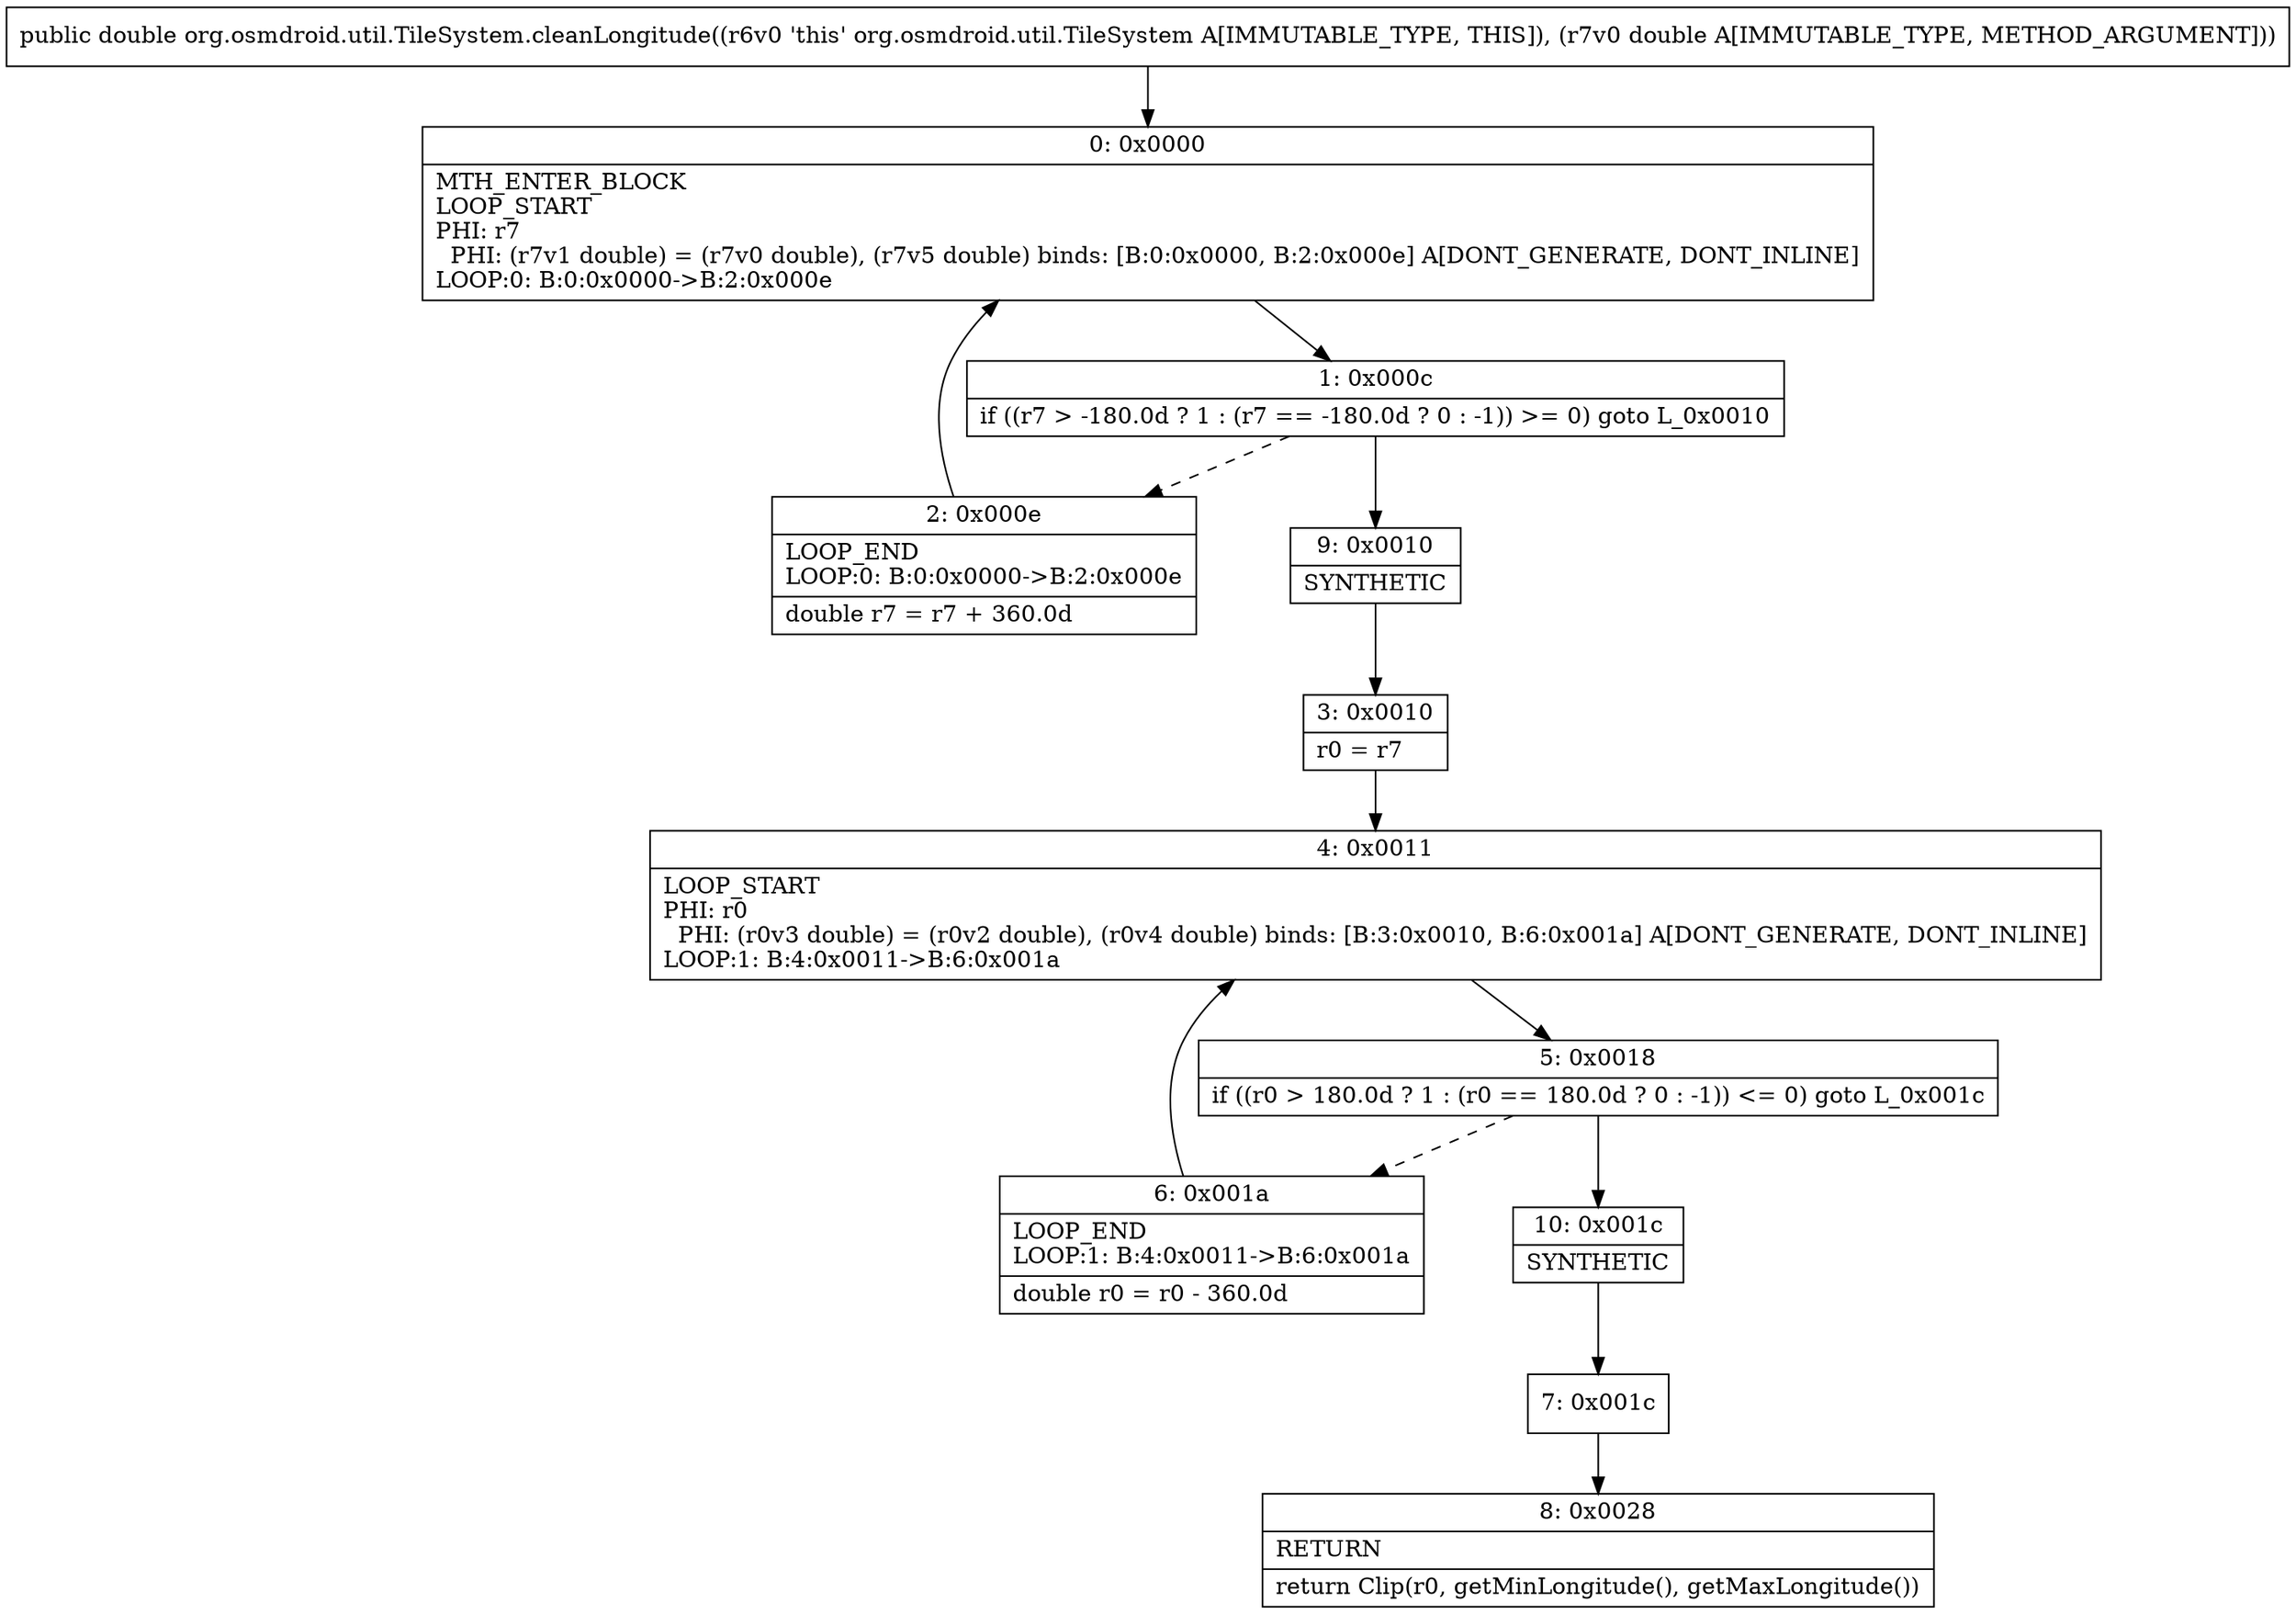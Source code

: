 digraph "CFG fororg.osmdroid.util.TileSystem.cleanLongitude(D)D" {
Node_0 [shape=record,label="{0\:\ 0x0000|MTH_ENTER_BLOCK\lLOOP_START\lPHI: r7 \l  PHI: (r7v1 double) = (r7v0 double), (r7v5 double) binds: [B:0:0x0000, B:2:0x000e] A[DONT_GENERATE, DONT_INLINE]\lLOOP:0: B:0:0x0000\-\>B:2:0x000e\l}"];
Node_1 [shape=record,label="{1\:\ 0x000c|if ((r7 \> \-180.0d ? 1 : (r7 == \-180.0d ? 0 : \-1)) \>= 0) goto L_0x0010\l}"];
Node_2 [shape=record,label="{2\:\ 0x000e|LOOP_END\lLOOP:0: B:0:0x0000\-\>B:2:0x000e\l|double r7 = r7 + 360.0d\l}"];
Node_3 [shape=record,label="{3\:\ 0x0010|r0 = r7\l}"];
Node_4 [shape=record,label="{4\:\ 0x0011|LOOP_START\lPHI: r0 \l  PHI: (r0v3 double) = (r0v2 double), (r0v4 double) binds: [B:3:0x0010, B:6:0x001a] A[DONT_GENERATE, DONT_INLINE]\lLOOP:1: B:4:0x0011\-\>B:6:0x001a\l}"];
Node_5 [shape=record,label="{5\:\ 0x0018|if ((r0 \> 180.0d ? 1 : (r0 == 180.0d ? 0 : \-1)) \<= 0) goto L_0x001c\l}"];
Node_6 [shape=record,label="{6\:\ 0x001a|LOOP_END\lLOOP:1: B:4:0x0011\-\>B:6:0x001a\l|double r0 = r0 \- 360.0d\l}"];
Node_7 [shape=record,label="{7\:\ 0x001c}"];
Node_8 [shape=record,label="{8\:\ 0x0028|RETURN\l|return Clip(r0, getMinLongitude(), getMaxLongitude())\l}"];
Node_9 [shape=record,label="{9\:\ 0x0010|SYNTHETIC\l}"];
Node_10 [shape=record,label="{10\:\ 0x001c|SYNTHETIC\l}"];
MethodNode[shape=record,label="{public double org.osmdroid.util.TileSystem.cleanLongitude((r6v0 'this' org.osmdroid.util.TileSystem A[IMMUTABLE_TYPE, THIS]), (r7v0 double A[IMMUTABLE_TYPE, METHOD_ARGUMENT])) }"];
MethodNode -> Node_0;
Node_0 -> Node_1;
Node_1 -> Node_2[style=dashed];
Node_1 -> Node_9;
Node_2 -> Node_0;
Node_3 -> Node_4;
Node_4 -> Node_5;
Node_5 -> Node_6[style=dashed];
Node_5 -> Node_10;
Node_6 -> Node_4;
Node_7 -> Node_8;
Node_9 -> Node_3;
Node_10 -> Node_7;
}


